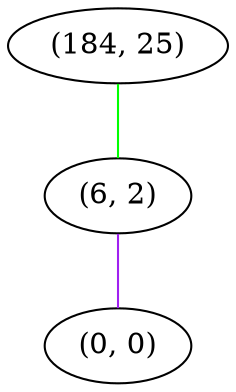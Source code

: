 graph "" {
"(184, 25)";
"(6, 2)";
"(0, 0)";
"(184, 25)" -- "(6, 2)"  [color=green, key=0, weight=2];
"(6, 2)" -- "(0, 0)"  [color=purple, key=0, weight=4];
}
